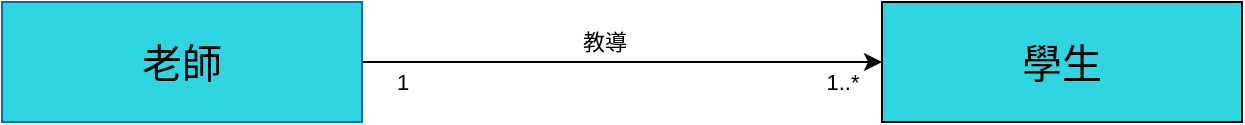 <mxfile>
    <diagram id="FKiMvCEvV_hya5NQQdvu" name="第1頁">
        <mxGraphModel dx="843" dy="546" grid="1" gridSize="10" guides="1" tooltips="1" connect="1" arrows="1" fold="1" page="1" pageScale="1" pageWidth="827" pageHeight="1169" math="0" shadow="0">
            <root>
                <mxCell id="0"/>
                <mxCell id="1" parent="0"/>
                <mxCell id="6" style="edgeStyle=none;html=1;entryX=0;entryY=0.5;entryDx=0;entryDy=0;" edge="1" parent="1" source="3" target="5">
                    <mxGeometry relative="1" as="geometry"/>
                </mxCell>
                <mxCell id="9" value="1" style="edgeLabel;html=1;align=center;verticalAlign=middle;resizable=0;points=[];" vertex="1" connectable="0" parent="6">
                    <mxGeometry x="-0.849" y="-2" relative="1" as="geometry">
                        <mxPoint y="8" as="offset"/>
                    </mxGeometry>
                </mxCell>
                <mxCell id="10" value="1..*" style="edgeLabel;html=1;align=center;verticalAlign=middle;resizable=0;points=[];" vertex="1" connectable="0" parent="6">
                    <mxGeometry x="0.844" relative="1" as="geometry">
                        <mxPoint y="10" as="offset"/>
                    </mxGeometry>
                </mxCell>
                <mxCell id="11" value="教導" style="edgeLabel;html=1;align=center;verticalAlign=middle;resizable=0;points=[];" vertex="1" connectable="0" parent="6">
                    <mxGeometry x="-0.071" relative="1" as="geometry">
                        <mxPoint y="-10" as="offset"/>
                    </mxGeometry>
                </mxCell>
                <mxCell id="3" value="&lt;font color=&quot;#000000&quot;&gt;&lt;span style=&quot;font-size: 20px;&quot;&gt;老師&lt;/span&gt;&lt;/font&gt;" style="rounded=0;whiteSpace=wrap;html=1;fillColor=#2FD5E0;shadow=0;strokeWidth=1;strokeColor=#006EAF;fontColor=#ffffff;" vertex="1" parent="1">
                    <mxGeometry x="60" y="330" width="180" height="60" as="geometry"/>
                </mxCell>
                <mxCell id="5" value="&lt;font color=&quot;#000000&quot;&gt;&lt;span style=&quot;font-size: 20px;&quot;&gt;學生&lt;/span&gt;&lt;/font&gt;" style="rounded=0;whiteSpace=wrap;html=1;fillColor=#2fd5e0;shadow=0;strokeWidth=1;strokeColor=#000000;" vertex="1" parent="1">
                    <mxGeometry x="500" y="330" width="180" height="60" as="geometry"/>
                </mxCell>
            </root>
        </mxGraphModel>
    </diagram>
</mxfile>